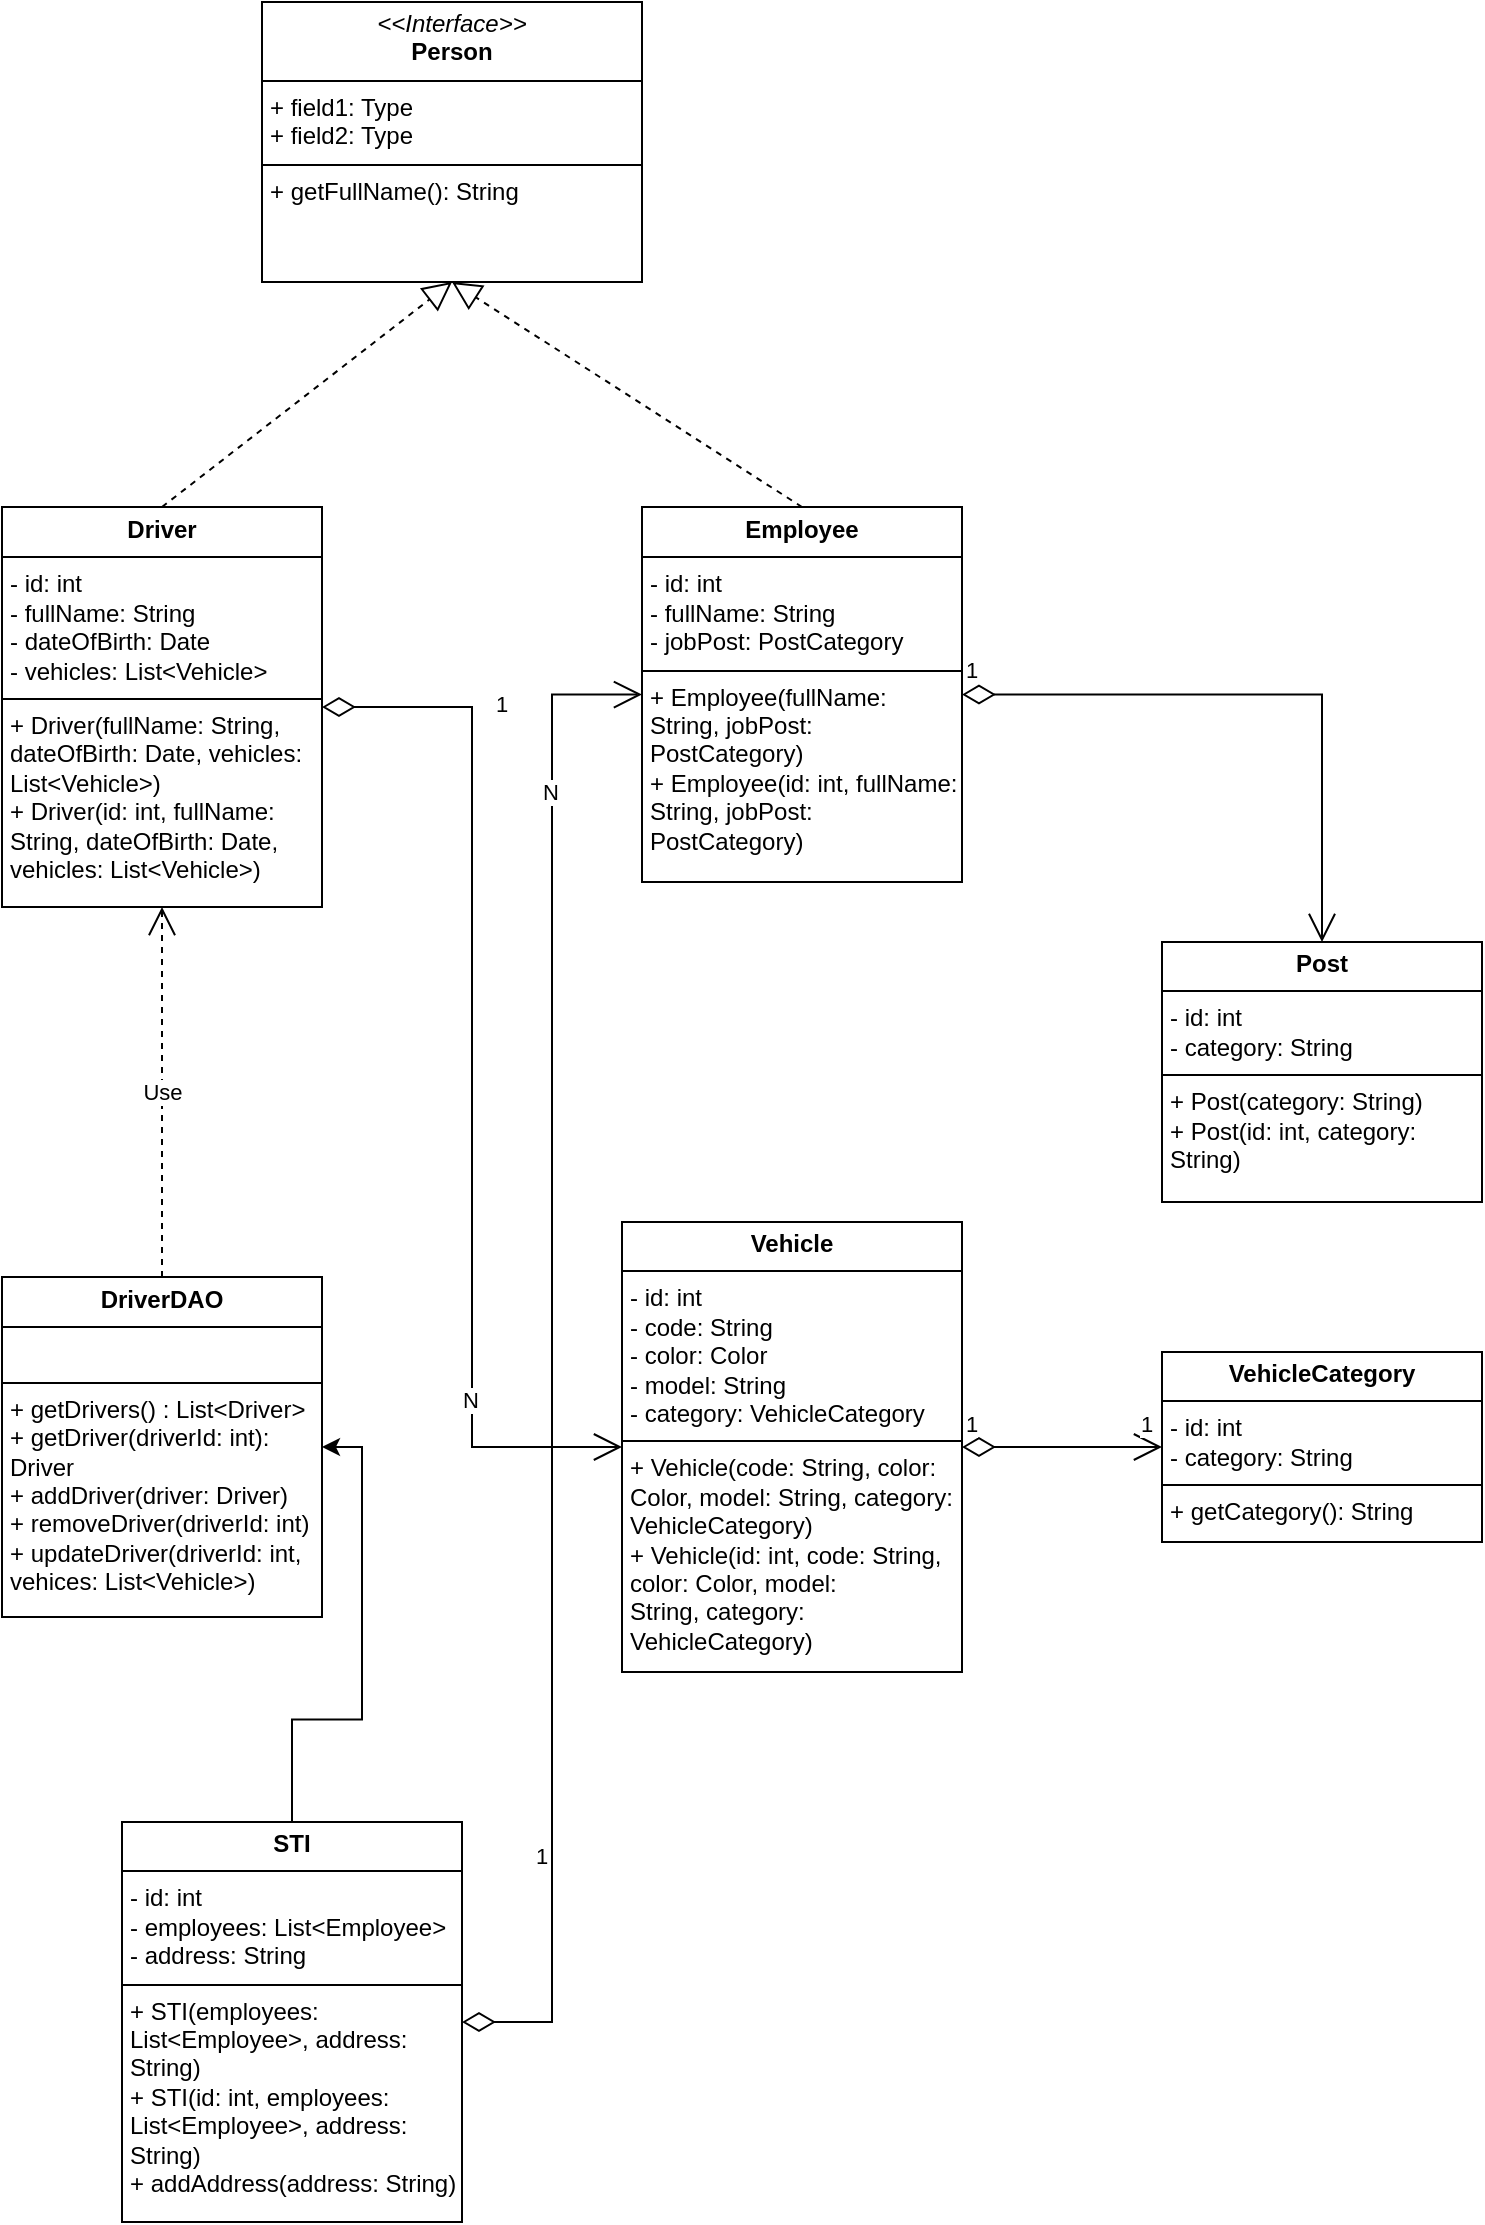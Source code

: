 <mxfile version="24.7.14">
  <diagram id="C5RBs43oDa-KdzZeNtuy" name="Page-1">
    <mxGraphModel dx="1313" dy="663" grid="1" gridSize="10" guides="1" tooltips="1" connect="1" arrows="1" fold="1" page="1" pageScale="1" pageWidth="827" pageHeight="1169" math="0" shadow="0">
      <root>
        <mxCell id="WIyWlLk6GJQsqaUBKTNV-0" />
        <mxCell id="WIyWlLk6GJQsqaUBKTNV-1" parent="WIyWlLk6GJQsqaUBKTNV-0" />
        <mxCell id="XNurfVl0-IxBrmBoWmV6-0" value="&lt;p style=&quot;margin:0px;margin-top:4px;text-align:center;&quot;&gt;&lt;b&gt;DriverDAO&lt;/b&gt;&lt;/p&gt;&lt;hr size=&quot;1&quot; style=&quot;border-style:solid;&quot;&gt;&lt;p style=&quot;margin:0px;margin-left:4px;&quot;&gt;&lt;br&gt;&lt;/p&gt;&lt;hr size=&quot;1&quot; style=&quot;border-style:solid;&quot;&gt;&lt;p style=&quot;margin:0px;margin-left:4px;&quot;&gt;+ getDrivers() : List&amp;lt;Driver&amp;gt;&lt;/p&gt;&lt;p style=&quot;margin:0px;margin-left:4px;&quot;&gt;+ getDriver(driverId: int): Driver&lt;/p&gt;&lt;p style=&quot;margin:0px;margin-left:4px;&quot;&gt;+ addDriver(driver: Driver)&lt;/p&gt;&lt;p style=&quot;margin:0px;margin-left:4px;&quot;&gt;+ removeDriver(driverId: int)&lt;/p&gt;&lt;p style=&quot;margin:0px;margin-left:4px;&quot;&gt;+ updateDriver(driverId: int, vehices: List&amp;lt;Vehicle&amp;gt;)&lt;/p&gt;" style="verticalAlign=top;align=left;overflow=fill;html=1;whiteSpace=wrap;" vertex="1" parent="WIyWlLk6GJQsqaUBKTNV-1">
          <mxGeometry x="50" y="657.5" width="160" height="170" as="geometry" />
        </mxCell>
        <mxCell id="XNurfVl0-IxBrmBoWmV6-1" value="&lt;p style=&quot;margin:0px;margin-top:4px;text-align:center;&quot;&gt;&lt;b&gt;Driver&lt;/b&gt;&lt;/p&gt;&lt;hr size=&quot;1&quot; style=&quot;border-style:solid;&quot;&gt;&lt;p style=&quot;margin:0px;margin-left:4px;&quot;&gt;- id: int&lt;/p&gt;&lt;p style=&quot;margin:0px;margin-left:4px;&quot;&gt;- fullName: String&lt;/p&gt;&lt;p style=&quot;margin:0px;margin-left:4px;&quot;&gt;- dateOfBirth: Date&lt;/p&gt;&lt;p style=&quot;margin:0px;margin-left:4px;&quot;&gt;- vehicles: List&amp;lt;Vehicle&amp;gt;&lt;/p&gt;&lt;hr size=&quot;1&quot; style=&quot;border-style:solid;&quot;&gt;&lt;p style=&quot;margin:0px;margin-left:4px;&quot;&gt;+ Driver(fullName: String, dateOfBirth: Date, vehicles: List&amp;lt;Vehicle&amp;gt;)&lt;/p&gt;&lt;p style=&quot;margin:0px;margin-left:4px;&quot;&gt;+ Driver(id: int,&amp;nbsp;&lt;span style=&quot;background-color: initial;&quot;&gt;fullName: String, dateOfBirth: Date, vehicles: List&amp;lt;Vehicle&amp;gt;)&lt;/span&gt;&lt;/p&gt;" style="verticalAlign=top;align=left;overflow=fill;html=1;whiteSpace=wrap;" vertex="1" parent="WIyWlLk6GJQsqaUBKTNV-1">
          <mxGeometry x="50" y="272.5" width="160" height="200" as="geometry" />
        </mxCell>
        <mxCell id="XNurfVl0-IxBrmBoWmV6-4" value="&lt;p style=&quot;margin:0px;margin-top:4px;text-align:center;&quot;&gt;&lt;b&gt;Vehicle&lt;/b&gt;&lt;/p&gt;&lt;hr size=&quot;1&quot; style=&quot;border-style:solid;&quot;&gt;&lt;p style=&quot;margin: 0px 0px 0px 4px;&quot;&gt;- id: int&lt;/p&gt;&lt;p style=&quot;margin: 0px 0px 0px 4px;&quot;&gt;- code: String&lt;/p&gt;&lt;p style=&quot;margin: 0px 0px 0px 4px;&quot;&gt;- color: Color&lt;/p&gt;&lt;p style=&quot;margin: 0px 0px 0px 4px;&quot;&gt;- model: String&lt;/p&gt;&lt;p style=&quot;margin: 0px 0px 0px 4px;&quot;&gt;- category: VehicleCategory&lt;/p&gt;&lt;hr size=&quot;1&quot; style=&quot;border-style:solid;&quot;&gt;&lt;p style=&quot;margin:0px;margin-left:4px;&quot;&gt;+ Vehicle(code: String, color: Color, model: String, category: VehicleCategory)&lt;/p&gt;&lt;p style=&quot;margin:0px;margin-left:4px;&quot;&gt;+&amp;nbsp;&lt;span style=&quot;background-color: initial;&quot;&gt;Vehicle(id: int, code: String, color: Color, model: String,&amp;nbsp;&lt;/span&gt;&lt;span style=&quot;background-color: initial;&quot;&gt;category: VehicleCategory&lt;/span&gt;&lt;span style=&quot;background-color: initial;&quot;&gt;)&lt;/span&gt;&lt;/p&gt;&lt;p style=&quot;margin:0px;margin-left:4px;&quot;&gt;&lt;br&gt;&lt;/p&gt;&lt;p style=&quot;margin:0px;margin-left:4px;&quot;&gt;&lt;br&gt;&lt;/p&gt;" style="verticalAlign=top;align=left;overflow=fill;html=1;whiteSpace=wrap;" vertex="1" parent="WIyWlLk6GJQsqaUBKTNV-1">
          <mxGeometry x="360" y="630" width="170" height="225" as="geometry" />
        </mxCell>
        <mxCell id="XNurfVl0-IxBrmBoWmV6-5" value="&lt;p style=&quot;margin:0px;margin-top:4px;text-align:center;&quot;&gt;&lt;b&gt;VehicleCategory&lt;/b&gt;&lt;/p&gt;&lt;hr size=&quot;1&quot; style=&quot;border-style:solid;&quot;&gt;&lt;p style=&quot;margin:0px;margin-left:4px;&quot;&gt;- id: int&lt;/p&gt;&lt;p style=&quot;margin:0px;margin-left:4px;&quot;&gt;- category: String&lt;/p&gt;&lt;hr size=&quot;1&quot; style=&quot;border-style:solid;&quot;&gt;&lt;p style=&quot;margin:0px;margin-left:4px;&quot;&gt;+ getCategory(): String&lt;/p&gt;" style="verticalAlign=top;align=left;overflow=fill;html=1;whiteSpace=wrap;" vertex="1" parent="WIyWlLk6GJQsqaUBKTNV-1">
          <mxGeometry x="630" y="695" width="160" height="95" as="geometry" />
        </mxCell>
        <mxCell id="XNurfVl0-IxBrmBoWmV6-14" value="1" style="endArrow=open;html=1;endSize=12;startArrow=diamondThin;startSize=14;startFill=0;edgeStyle=orthogonalEdgeStyle;align=left;verticalAlign=bottom;rounded=0;entryX=0;entryY=0.5;entryDx=0;entryDy=0;exitX=1;exitY=0.5;exitDx=0;exitDy=0;" edge="1" parent="WIyWlLk6GJQsqaUBKTNV-1" source="XNurfVl0-IxBrmBoWmV6-1" target="XNurfVl0-IxBrmBoWmV6-4">
          <mxGeometry x="-0.684" y="10" relative="1" as="geometry">
            <mxPoint x="240" y="664.5" as="sourcePoint" />
            <mxPoint x="580" y="342.5" as="targetPoint" />
            <mxPoint as="offset" />
          </mxGeometry>
        </mxCell>
        <mxCell id="XNurfVl0-IxBrmBoWmV6-18" value="N" style="edgeLabel;html=1;align=center;verticalAlign=middle;resizable=0;points=[];" vertex="1" connectable="0" parent="XNurfVl0-IxBrmBoWmV6-14">
          <mxGeometry x="0.698" relative="1" as="geometry">
            <mxPoint x="-1" y="-20" as="offset" />
          </mxGeometry>
        </mxCell>
        <mxCell id="XNurfVl0-IxBrmBoWmV6-9" value="Use" style="endArrow=open;endSize=12;dashed=1;html=1;rounded=0;exitX=0.5;exitY=0;exitDx=0;exitDy=0;" edge="1" parent="WIyWlLk6GJQsqaUBKTNV-1" source="XNurfVl0-IxBrmBoWmV6-0" target="XNurfVl0-IxBrmBoWmV6-1">
          <mxGeometry width="160" relative="1" as="geometry">
            <mxPoint x="350" y="502.5" as="sourcePoint" />
            <mxPoint x="510" y="502.5" as="targetPoint" />
          </mxGeometry>
        </mxCell>
        <mxCell id="XNurfVl0-IxBrmBoWmV6-19" value="1" style="endArrow=open;html=1;endSize=12;startArrow=diamondThin;startSize=14;startFill=0;edgeStyle=orthogonalEdgeStyle;align=left;verticalAlign=bottom;rounded=0;exitX=1;exitY=0.5;exitDx=0;exitDy=0;entryX=0;entryY=0.5;entryDx=0;entryDy=0;" edge="1" parent="WIyWlLk6GJQsqaUBKTNV-1" source="XNurfVl0-IxBrmBoWmV6-4" target="XNurfVl0-IxBrmBoWmV6-5">
          <mxGeometry x="-1" y="3" relative="1" as="geometry">
            <mxPoint x="350" y="732.5" as="sourcePoint" />
            <mxPoint x="510" y="732.5" as="targetPoint" />
          </mxGeometry>
        </mxCell>
        <mxCell id="XNurfVl0-IxBrmBoWmV6-20" value="1" style="edgeLabel;html=1;align=center;verticalAlign=middle;resizable=0;points=[];" vertex="1" connectable="0" parent="XNurfVl0-IxBrmBoWmV6-19">
          <mxGeometry x="0.83" y="-1" relative="1" as="geometry">
            <mxPoint y="-13" as="offset" />
          </mxGeometry>
        </mxCell>
        <mxCell id="XNurfVl0-IxBrmBoWmV6-22" style="edgeStyle=orthogonalEdgeStyle;rounded=0;orthogonalLoop=1;jettySize=auto;html=1;entryX=1;entryY=0.5;entryDx=0;entryDy=0;" edge="1" parent="WIyWlLk6GJQsqaUBKTNV-1" source="XNurfVl0-IxBrmBoWmV6-21" target="XNurfVl0-IxBrmBoWmV6-0">
          <mxGeometry relative="1" as="geometry" />
        </mxCell>
        <mxCell id="XNurfVl0-IxBrmBoWmV6-21" value="&lt;p style=&quot;margin:0px;margin-top:4px;text-align:center;&quot;&gt;&lt;b&gt;STI&lt;/b&gt;&lt;/p&gt;&lt;hr size=&quot;1&quot; style=&quot;border-style:solid;&quot;&gt;&lt;p style=&quot;margin:0px;margin-left:4px;&quot;&gt;- id: int&lt;/p&gt;&lt;p style=&quot;margin:0px;margin-left:4px;&quot;&gt;- employees: List&amp;lt;Employee&amp;gt;&lt;/p&gt;&lt;p style=&quot;margin:0px;margin-left:4px;&quot;&gt;- address: String&lt;/p&gt;&lt;hr size=&quot;1&quot; style=&quot;border-style:solid;&quot;&gt;&lt;p style=&quot;margin:0px;margin-left:4px;&quot;&gt;+ STI(employees: List&amp;lt;Employee&amp;gt;, address: String)&lt;/p&gt;&lt;p style=&quot;margin:0px;margin-left:4px;&quot;&gt;+ STI(id: int,&amp;nbsp;&lt;span style=&quot;background-color: initial;&quot;&gt;employees: List&amp;lt;Employee&amp;gt;, address: String)&lt;/span&gt;&lt;/p&gt;&lt;p style=&quot;margin:0px;margin-left:4px;&quot;&gt;&lt;span style=&quot;background-color: initial;&quot;&gt;+ addAddress(address: String)&lt;/span&gt;&lt;/p&gt;" style="verticalAlign=top;align=left;overflow=fill;html=1;whiteSpace=wrap;" vertex="1" parent="WIyWlLk6GJQsqaUBKTNV-1">
          <mxGeometry x="110" y="930" width="170" height="200" as="geometry" />
        </mxCell>
        <mxCell id="XNurfVl0-IxBrmBoWmV6-23" value="&lt;p style=&quot;margin:0px;margin-top:4px;text-align:center;&quot;&gt;&lt;b&gt;Employee&lt;/b&gt;&lt;/p&gt;&lt;hr size=&quot;1&quot; style=&quot;border-style:solid;&quot;&gt;&lt;p style=&quot;margin:0px;margin-left:4px;&quot;&gt;- id: int&lt;/p&gt;&lt;p style=&quot;margin:0px;margin-left:4px;&quot;&gt;- fullName: String&lt;/p&gt;&lt;p style=&quot;margin:0px;margin-left:4px;&quot;&gt;- jobPost: PostCategory&lt;/p&gt;&lt;hr size=&quot;1&quot; style=&quot;border-style:solid;&quot;&gt;&lt;p style=&quot;margin:0px;margin-left:4px;&quot;&gt;+ Employee(fullName: String, jobPost: PostCategory)&lt;/p&gt;&lt;p style=&quot;margin:0px;margin-left:4px;&quot;&gt;+ Employee(id: int, fullName: String, jobPost: PostCategory)&lt;/p&gt;" style="verticalAlign=top;align=left;overflow=fill;html=1;whiteSpace=wrap;" vertex="1" parent="WIyWlLk6GJQsqaUBKTNV-1">
          <mxGeometry x="370" y="272.5" width="160" height="187.5" as="geometry" />
        </mxCell>
        <mxCell id="XNurfVl0-IxBrmBoWmV6-24" value="1" style="endArrow=open;html=1;endSize=12;startArrow=diamondThin;startSize=14;startFill=0;edgeStyle=orthogonalEdgeStyle;align=left;verticalAlign=bottom;rounded=0;entryX=0;entryY=0.5;entryDx=0;entryDy=0;exitX=1;exitY=0.5;exitDx=0;exitDy=0;" edge="1" parent="WIyWlLk6GJQsqaUBKTNV-1" source="XNurfVl0-IxBrmBoWmV6-21" target="XNurfVl0-IxBrmBoWmV6-23">
          <mxGeometry x="-0.684" y="10" relative="1" as="geometry">
            <mxPoint x="530" y="646.97" as="sourcePoint" />
            <mxPoint x="649" y="646.97" as="targetPoint" />
            <mxPoint as="offset" />
          </mxGeometry>
        </mxCell>
        <mxCell id="XNurfVl0-IxBrmBoWmV6-25" value="N" style="edgeLabel;html=1;align=center;verticalAlign=middle;resizable=0;points=[];" vertex="1" connectable="0" parent="XNurfVl0-IxBrmBoWmV6-24">
          <mxGeometry x="0.698" relative="1" as="geometry">
            <mxPoint x="-1" y="-20" as="offset" />
          </mxGeometry>
        </mxCell>
        <mxCell id="XNurfVl0-IxBrmBoWmV6-26" value="&lt;p style=&quot;margin:0px;margin-top:4px;text-align:center;&quot;&gt;&lt;b&gt;Post&lt;/b&gt;&lt;/p&gt;&lt;hr size=&quot;1&quot; style=&quot;border-style:solid;&quot;&gt;&lt;p style=&quot;margin:0px;margin-left:4px;&quot;&gt;- id: int&lt;/p&gt;&lt;p style=&quot;margin:0px;margin-left:4px;&quot;&gt;- category: String&lt;/p&gt;&lt;hr size=&quot;1&quot; style=&quot;border-style:solid;&quot;&gt;&lt;p style=&quot;margin:0px;margin-left:4px;&quot;&gt;+ Post(category: String)&lt;/p&gt;&lt;p style=&quot;margin:0px;margin-left:4px;&quot;&gt;+ Post(id: int, category: String)&lt;/p&gt;" style="verticalAlign=top;align=left;overflow=fill;html=1;whiteSpace=wrap;" vertex="1" parent="WIyWlLk6GJQsqaUBKTNV-1">
          <mxGeometry x="630" y="490" width="160" height="130" as="geometry" />
        </mxCell>
        <mxCell id="XNurfVl0-IxBrmBoWmV6-29" value="&lt;p style=&quot;margin:0px;margin-top:4px;text-align:center;&quot;&gt;&lt;i&gt;&amp;lt;&amp;lt;Interface&amp;gt;&amp;gt;&lt;/i&gt;&lt;br&gt;&lt;b&gt;Person&lt;/b&gt;&lt;/p&gt;&lt;hr size=&quot;1&quot; style=&quot;border-style:solid;&quot;&gt;&lt;p style=&quot;margin:0px;margin-left:4px;&quot;&gt;+ field1: Type&lt;br&gt;+ field2: Type&lt;/p&gt;&lt;hr size=&quot;1&quot; style=&quot;border-style:solid;&quot;&gt;&lt;p style=&quot;margin:0px;margin-left:4px;&quot;&gt;+ getFullName(): String&lt;/p&gt;" style="verticalAlign=top;align=left;overflow=fill;html=1;whiteSpace=wrap;" vertex="1" parent="WIyWlLk6GJQsqaUBKTNV-1">
          <mxGeometry x="180" y="20" width="190" height="140" as="geometry" />
        </mxCell>
        <mxCell id="XNurfVl0-IxBrmBoWmV6-30" value="" style="endArrow=block;dashed=1;endFill=0;endSize=12;html=1;rounded=0;entryX=0.5;entryY=1;entryDx=0;entryDy=0;exitX=0.5;exitY=0;exitDx=0;exitDy=0;" edge="1" parent="WIyWlLk6GJQsqaUBKTNV-1" source="XNurfVl0-IxBrmBoWmV6-1" target="XNurfVl0-IxBrmBoWmV6-29">
          <mxGeometry width="160" relative="1" as="geometry">
            <mxPoint x="170" y="300" as="sourcePoint" />
            <mxPoint x="330" y="300" as="targetPoint" />
          </mxGeometry>
        </mxCell>
        <mxCell id="XNurfVl0-IxBrmBoWmV6-31" value="" style="endArrow=block;dashed=1;endFill=0;endSize=12;html=1;rounded=0;entryX=0.5;entryY=1;entryDx=0;entryDy=0;exitX=0.5;exitY=0;exitDx=0;exitDy=0;" edge="1" parent="WIyWlLk6GJQsqaUBKTNV-1" source="XNurfVl0-IxBrmBoWmV6-23" target="XNurfVl0-IxBrmBoWmV6-29">
          <mxGeometry width="160" relative="1" as="geometry">
            <mxPoint x="400" y="222" as="sourcePoint" />
            <mxPoint x="545" y="110" as="targetPoint" />
          </mxGeometry>
        </mxCell>
        <mxCell id="XNurfVl0-IxBrmBoWmV6-32" value="1" style="endArrow=open;html=1;endSize=12;startArrow=diamondThin;startSize=14;startFill=0;edgeStyle=orthogonalEdgeStyle;align=left;verticalAlign=bottom;rounded=0;exitX=1;exitY=0.5;exitDx=0;exitDy=0;entryX=0.5;entryY=0;entryDx=0;entryDy=0;" edge="1" parent="WIyWlLk6GJQsqaUBKTNV-1" source="XNurfVl0-IxBrmBoWmV6-23" target="XNurfVl0-IxBrmBoWmV6-26">
          <mxGeometry x="-1" y="3" relative="1" as="geometry">
            <mxPoint x="580" y="340" as="sourcePoint" />
            <mxPoint x="740" y="340" as="targetPoint" />
          </mxGeometry>
        </mxCell>
      </root>
    </mxGraphModel>
  </diagram>
</mxfile>
